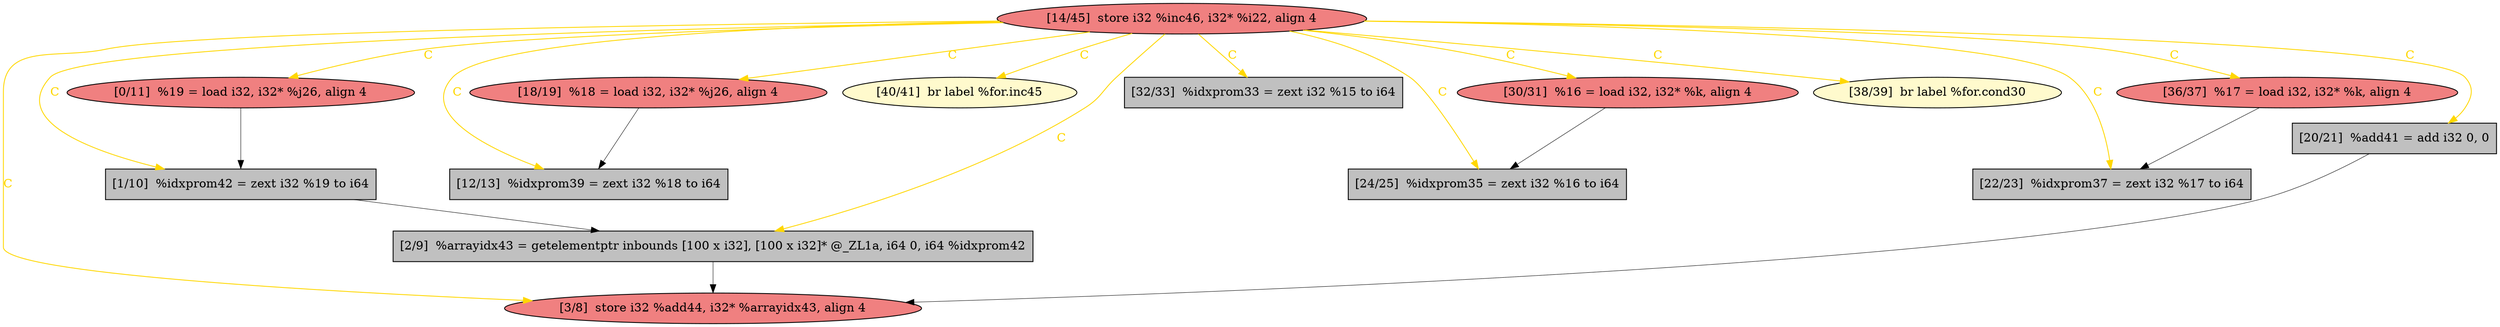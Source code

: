 
digraph G {


node1165 [fillcolor=grey,label="[2/9]  %arrayidx43 = getelementptr inbounds [100 x i32], [100 x i32]* @_ZL1a, i64 0, i64 %idxprom42",shape=rectangle,style=filled ]
node1162 [fillcolor=lightcoral,label="[3/8]  store i32 %add44, i32* %arrayidx43, align 4",shape=ellipse,style=filled ]
node1161 [fillcolor=lightcoral,label="[18/19]  %18 = load i32, i32* %j26, align 4",shape=ellipse,style=filled ]
node1159 [fillcolor=grey,label="[24/25]  %idxprom35 = zext i32 %16 to i64",shape=rectangle,style=filled ]
node1160 [fillcolor=lightcoral,label="[0/11]  %19 = load i32, i32* %j26, align 4",shape=ellipse,style=filled ]
node1158 [fillcolor=lemonchiffon,label="[40/41]  br label %for.inc45",shape=ellipse,style=filled ]
node1164 [fillcolor=grey,label="[22/23]  %idxprom37 = zext i32 %17 to i64",shape=rectangle,style=filled ]
node1152 [fillcolor=grey,label="[32/33]  %idxprom33 = zext i32 %15 to i64",shape=rectangle,style=filled ]
node1154 [fillcolor=lightcoral,label="[14/45]  store i32 %inc46, i32* %i22, align 4",shape=ellipse,style=filled ]
node1166 [fillcolor=grey,label="[20/21]  %add41 = add i32 0, 0",shape=rectangle,style=filled ]
node1163 [fillcolor=grey,label="[12/13]  %idxprom39 = zext i32 %18 to i64",shape=rectangle,style=filled ]
node1155 [fillcolor=lemonchiffon,label="[38/39]  br label %for.cond30",shape=ellipse,style=filled ]
node1153 [fillcolor=lightcoral,label="[36/37]  %17 = load i32, i32* %k, align 4",shape=ellipse,style=filled ]
node1156 [fillcolor=lightcoral,label="[30/31]  %16 = load i32, i32* %k, align 4",shape=ellipse,style=filled ]
node1157 [fillcolor=grey,label="[1/10]  %idxprom42 = zext i32 %19 to i64",shape=rectangle,style=filled ]

node1154->node1152 [style=solid,color=gold,label="C",penwidth=1.0,fontcolor=gold ]
node1154->node1155 [style=solid,color=gold,label="C",penwidth=1.0,fontcolor=gold ]
node1154->node1157 [style=solid,color=gold,label="C",penwidth=1.0,fontcolor=gold ]
node1157->node1165 [style=solid,color=black,label="",penwidth=0.5,fontcolor=black ]
node1154->node1163 [style=solid,color=gold,label="C",penwidth=1.0,fontcolor=gold ]
node1166->node1162 [style=solid,color=black,label="",penwidth=0.5,fontcolor=black ]
node1154->node1165 [style=solid,color=gold,label="C",penwidth=1.0,fontcolor=gold ]
node1165->node1162 [style=solid,color=black,label="",penwidth=0.5,fontcolor=black ]
node1154->node1161 [style=solid,color=gold,label="C",penwidth=1.0,fontcolor=gold ]
node1154->node1166 [style=solid,color=gold,label="C",penwidth=1.0,fontcolor=gold ]
node1154->node1156 [style=solid,color=gold,label="C",penwidth=1.0,fontcolor=gold ]
node1160->node1157 [style=solid,color=black,label="",penwidth=0.5,fontcolor=black ]
node1153->node1164 [style=solid,color=black,label="",penwidth=0.5,fontcolor=black ]
node1154->node1158 [style=solid,color=gold,label="C",penwidth=1.0,fontcolor=gold ]
node1161->node1163 [style=solid,color=black,label="",penwidth=0.5,fontcolor=black ]
node1154->node1164 [style=solid,color=gold,label="C",penwidth=1.0,fontcolor=gold ]
node1154->node1160 [style=solid,color=gold,label="C",penwidth=1.0,fontcolor=gold ]
node1156->node1159 [style=solid,color=black,label="",penwidth=0.5,fontcolor=black ]
node1154->node1162 [style=solid,color=gold,label="C",penwidth=1.0,fontcolor=gold ]
node1154->node1153 [style=solid,color=gold,label="C",penwidth=1.0,fontcolor=gold ]
node1154->node1159 [style=solid,color=gold,label="C",penwidth=1.0,fontcolor=gold ]


}
